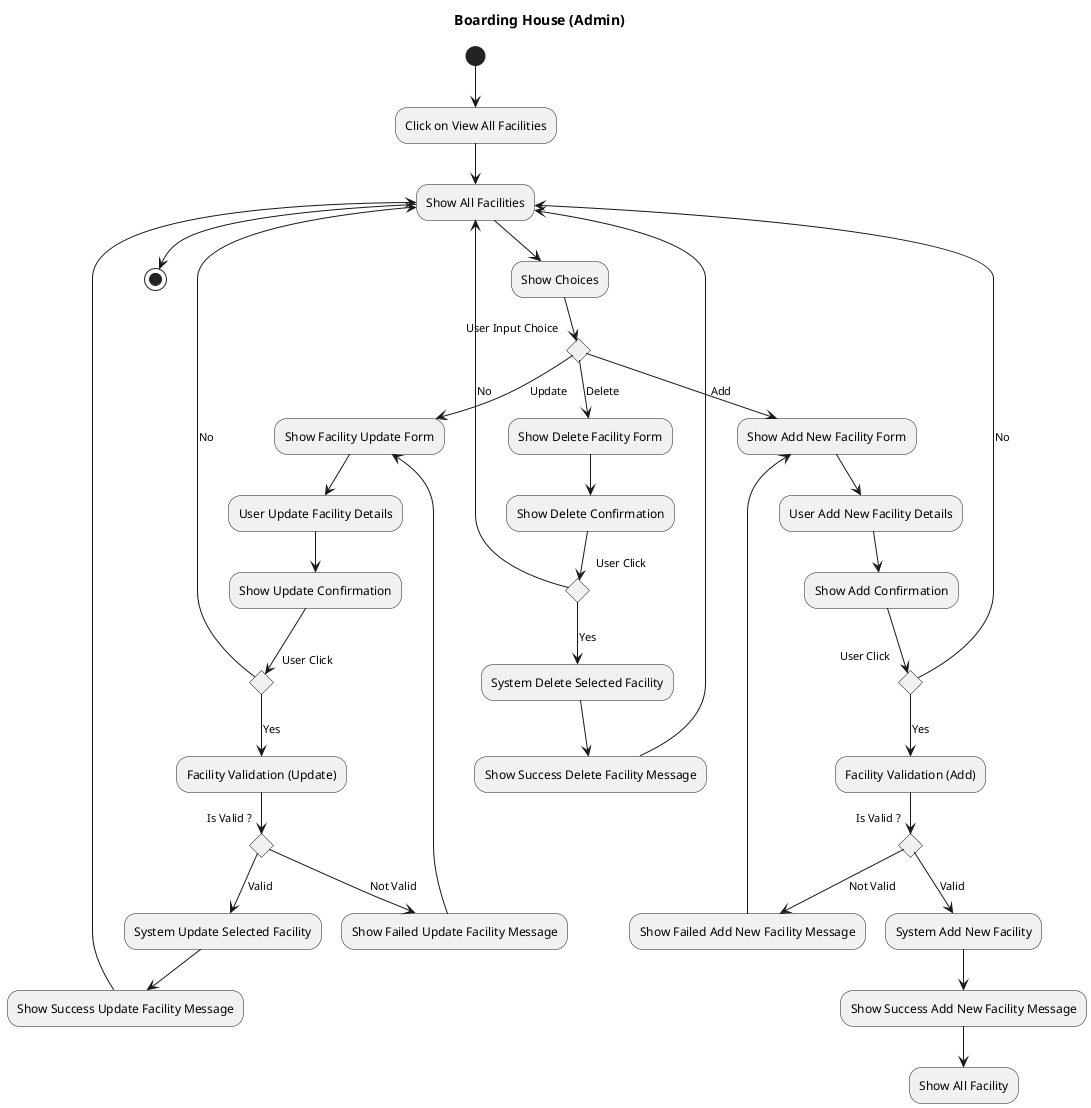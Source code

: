 @startuml
title Boarding House (Admin)

(*)  --> "Click on View All Facilities"
--> "Show All Facilities"
-->"Show Choices"
If "User Input Choice" then
--> [Add] "Show Add New Facility Form"
--> "User Add New Facility Details"
--> "Show Add Confirmation"
    If "User Click" then
    --> [Yes] "Facility Validation (Add)"
        If "Is Valid ?" then
        --> [Valid] "System Add New Facility"
        --> "Show Success Add New Facility Message"
        --> "Show All Facility"
        else
        --> [Not Valid] "Show Failed Add New Facility Message"
        --> "Show Add New Facility Form"
        Endif
    else
    --> [No] "Show All Facilities"
    Endif

else
--> [Delete] "Show Delete Facility Form"
--> "Show Delete Confirmation"
    If "User Click" then
    --> [Yes] "System Delete Selected Facility"
    --> "Show Success Delete Facility Message"
    --> "Show All Facilities"
    else
    --> [No] "Show All Facilities"
    Endif

else
--> [Update] "Show Facility Update Form"
--> "User Update Facility Details"
--> "Show Update Confirmation"
    If "User Click" then
    --> [Yes] "Facility Validation (Update)"
        If "Is Valid ?" then
        --> [Valid] "System Update Selected Facility"
        --> "Show Success Update Facility Message"
        --> "Show All Facilities"
        else
        --> [Not Valid] "Show Failed Update Facility Message"
        --> "Show Facility Update Form"
        Endif
    else
    --> [No] "Show All Facilities"
    Endif
Endif

-->(*)
@enduml
